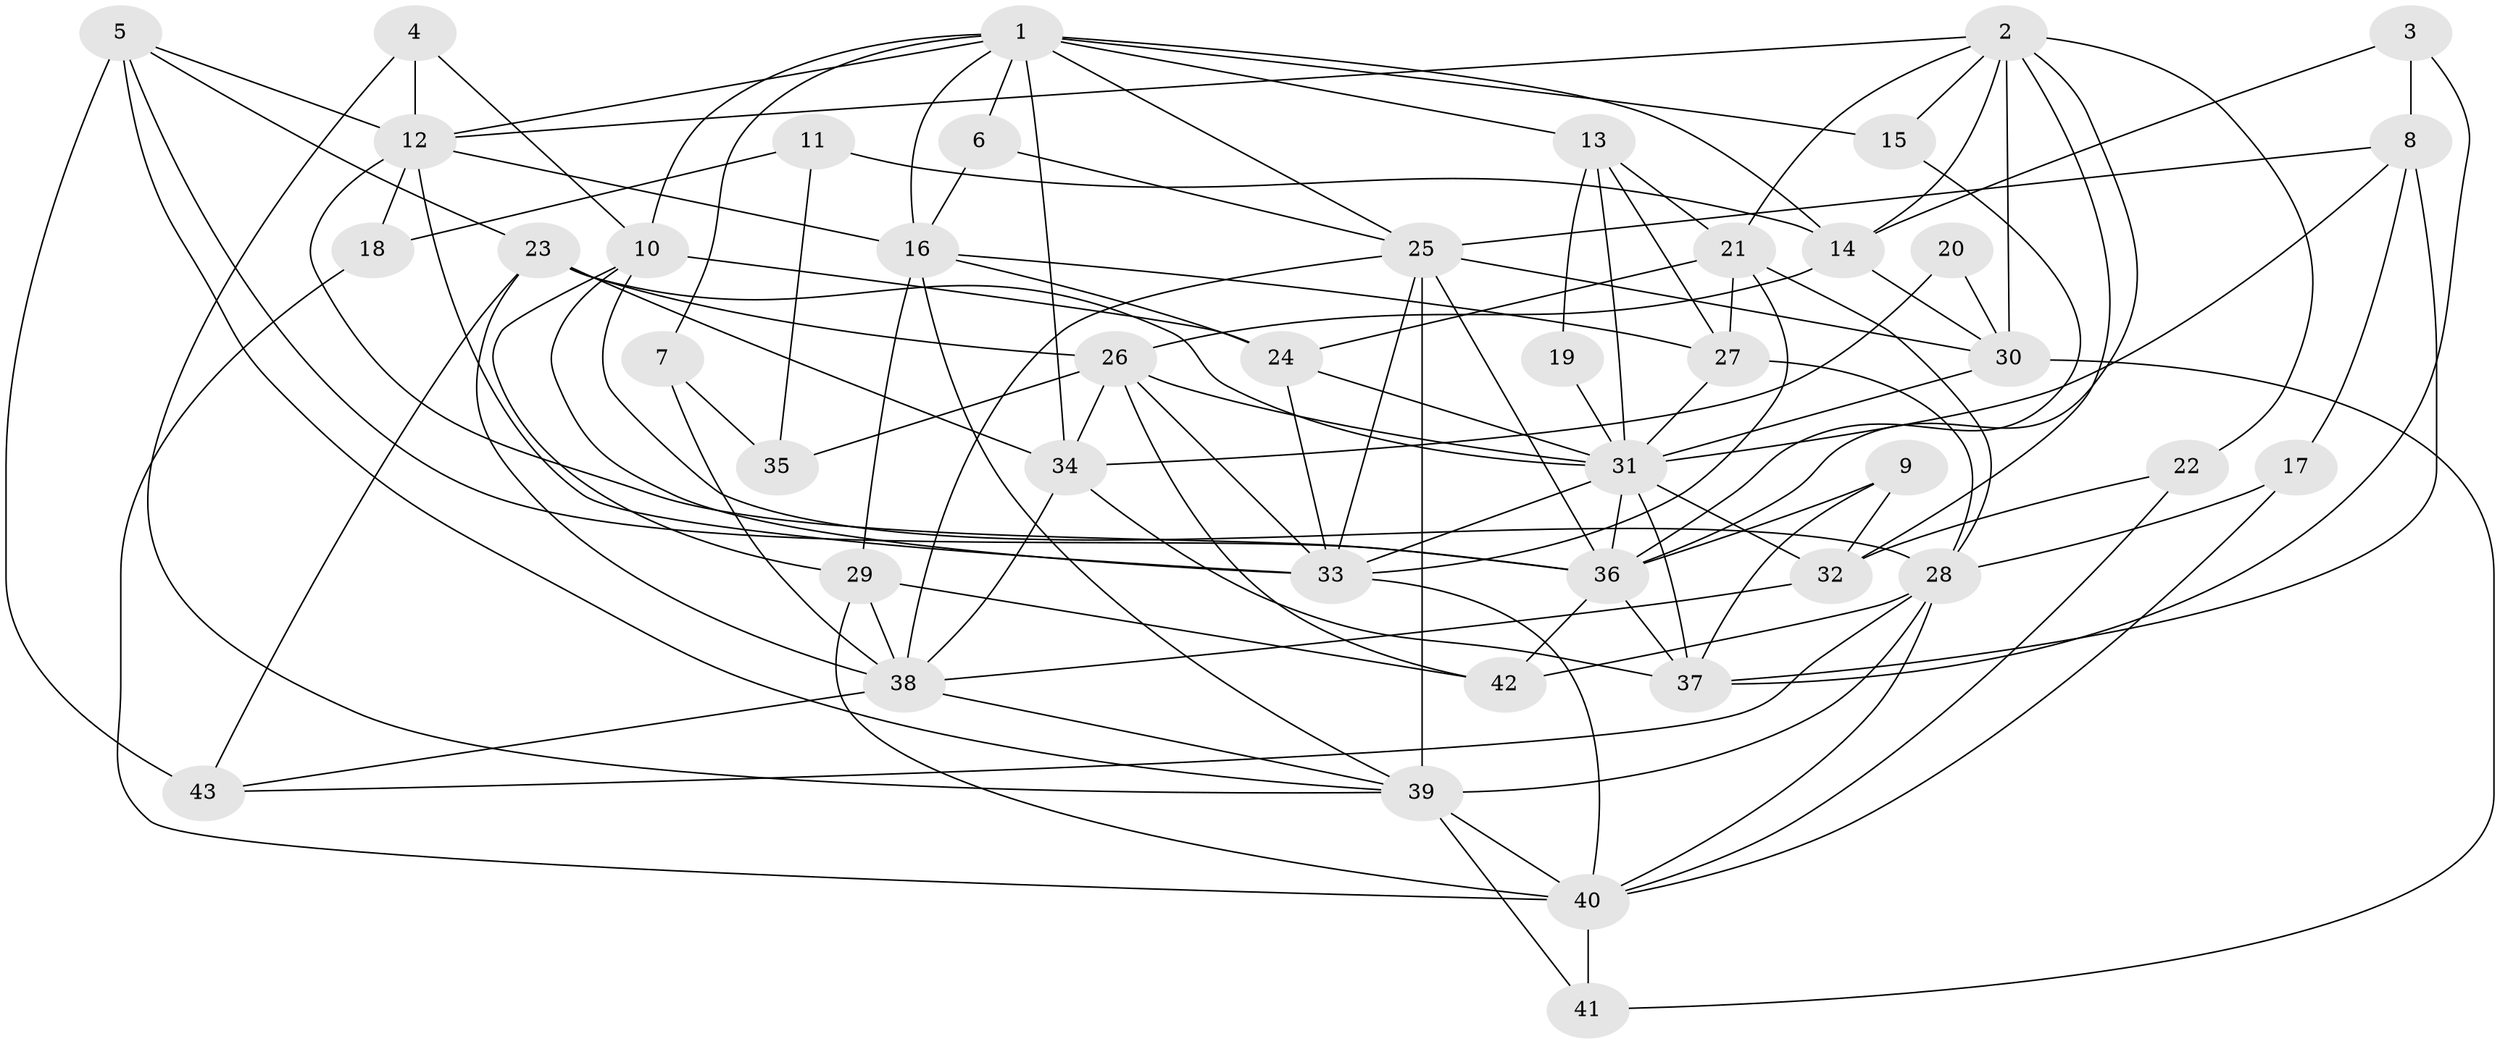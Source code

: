 // original degree distribution, {2: 0.15294117647058825, 7: 0.023529411764705882, 4: 0.17647058823529413, 9: 0.011764705882352941, 3: 0.29411764705882354, 5: 0.23529411764705882, 6: 0.09411764705882353, 8: 0.011764705882352941}
// Generated by graph-tools (version 1.1) at 2025/50/03/09/25 03:50:05]
// undirected, 43 vertices, 117 edges
graph export_dot {
graph [start="1"]
  node [color=gray90,style=filled];
  1;
  2;
  3;
  4;
  5;
  6;
  7;
  8;
  9;
  10;
  11;
  12;
  13;
  14;
  15;
  16;
  17;
  18;
  19;
  20;
  21;
  22;
  23;
  24;
  25;
  26;
  27;
  28;
  29;
  30;
  31;
  32;
  33;
  34;
  35;
  36;
  37;
  38;
  39;
  40;
  41;
  42;
  43;
  1 -- 6 [weight=1.0];
  1 -- 7 [weight=1.0];
  1 -- 10 [weight=1.0];
  1 -- 12 [weight=1.0];
  1 -- 13 [weight=1.0];
  1 -- 14 [weight=1.0];
  1 -- 15 [weight=1.0];
  1 -- 16 [weight=1.0];
  1 -- 25 [weight=1.0];
  1 -- 34 [weight=1.0];
  2 -- 12 [weight=1.0];
  2 -- 14 [weight=1.0];
  2 -- 15 [weight=1.0];
  2 -- 21 [weight=1.0];
  2 -- 22 [weight=1.0];
  2 -- 30 [weight=1.0];
  2 -- 32 [weight=1.0];
  2 -- 36 [weight=1.0];
  3 -- 8 [weight=1.0];
  3 -- 14 [weight=1.0];
  3 -- 37 [weight=1.0];
  4 -- 10 [weight=1.0];
  4 -- 12 [weight=1.0];
  4 -- 39 [weight=1.0];
  5 -- 12 [weight=1.0];
  5 -- 23 [weight=1.0];
  5 -- 36 [weight=1.0];
  5 -- 39 [weight=1.0];
  5 -- 43 [weight=1.0];
  6 -- 16 [weight=1.0];
  6 -- 25 [weight=1.0];
  7 -- 35 [weight=1.0];
  7 -- 38 [weight=1.0];
  8 -- 17 [weight=1.0];
  8 -- 25 [weight=1.0];
  8 -- 31 [weight=1.0];
  8 -- 37 [weight=1.0];
  9 -- 32 [weight=1.0];
  9 -- 36 [weight=1.0];
  9 -- 37 [weight=1.0];
  10 -- 24 [weight=1.0];
  10 -- 28 [weight=1.0];
  10 -- 29 [weight=1.0];
  10 -- 33 [weight=1.0];
  11 -- 14 [weight=1.0];
  11 -- 18 [weight=1.0];
  11 -- 35 [weight=1.0];
  12 -- 16 [weight=1.0];
  12 -- 18 [weight=2.0];
  12 -- 33 [weight=1.0];
  12 -- 36 [weight=1.0];
  13 -- 19 [weight=1.0];
  13 -- 21 [weight=1.0];
  13 -- 27 [weight=1.0];
  13 -- 31 [weight=2.0];
  14 -- 26 [weight=1.0];
  14 -- 30 [weight=1.0];
  15 -- 36 [weight=1.0];
  16 -- 24 [weight=1.0];
  16 -- 27 [weight=1.0];
  16 -- 29 [weight=1.0];
  16 -- 39 [weight=1.0];
  17 -- 28 [weight=1.0];
  17 -- 40 [weight=1.0];
  18 -- 40 [weight=1.0];
  19 -- 31 [weight=1.0];
  20 -- 30 [weight=1.0];
  20 -- 34 [weight=1.0];
  21 -- 24 [weight=1.0];
  21 -- 27 [weight=1.0];
  21 -- 28 [weight=1.0];
  21 -- 33 [weight=1.0];
  22 -- 32 [weight=1.0];
  22 -- 40 [weight=1.0];
  23 -- 26 [weight=1.0];
  23 -- 31 [weight=1.0];
  23 -- 34 [weight=1.0];
  23 -- 38 [weight=1.0];
  23 -- 43 [weight=1.0];
  24 -- 31 [weight=1.0];
  24 -- 33 [weight=1.0];
  25 -- 30 [weight=1.0];
  25 -- 33 [weight=1.0];
  25 -- 36 [weight=1.0];
  25 -- 38 [weight=1.0];
  25 -- 39 [weight=2.0];
  26 -- 31 [weight=1.0];
  26 -- 33 [weight=1.0];
  26 -- 34 [weight=1.0];
  26 -- 35 [weight=2.0];
  26 -- 42 [weight=1.0];
  27 -- 28 [weight=1.0];
  27 -- 31 [weight=1.0];
  28 -- 39 [weight=1.0];
  28 -- 40 [weight=1.0];
  28 -- 42 [weight=1.0];
  28 -- 43 [weight=1.0];
  29 -- 38 [weight=1.0];
  29 -- 40 [weight=1.0];
  29 -- 42 [weight=1.0];
  30 -- 31 [weight=1.0];
  30 -- 41 [weight=1.0];
  31 -- 32 [weight=1.0];
  31 -- 33 [weight=1.0];
  31 -- 36 [weight=2.0];
  31 -- 37 [weight=2.0];
  32 -- 38 [weight=1.0];
  33 -- 40 [weight=1.0];
  34 -- 37 [weight=1.0];
  34 -- 38 [weight=1.0];
  36 -- 37 [weight=1.0];
  36 -- 42 [weight=1.0];
  38 -- 39 [weight=1.0];
  38 -- 43 [weight=1.0];
  39 -- 40 [weight=1.0];
  39 -- 41 [weight=1.0];
  40 -- 41 [weight=1.0];
}
